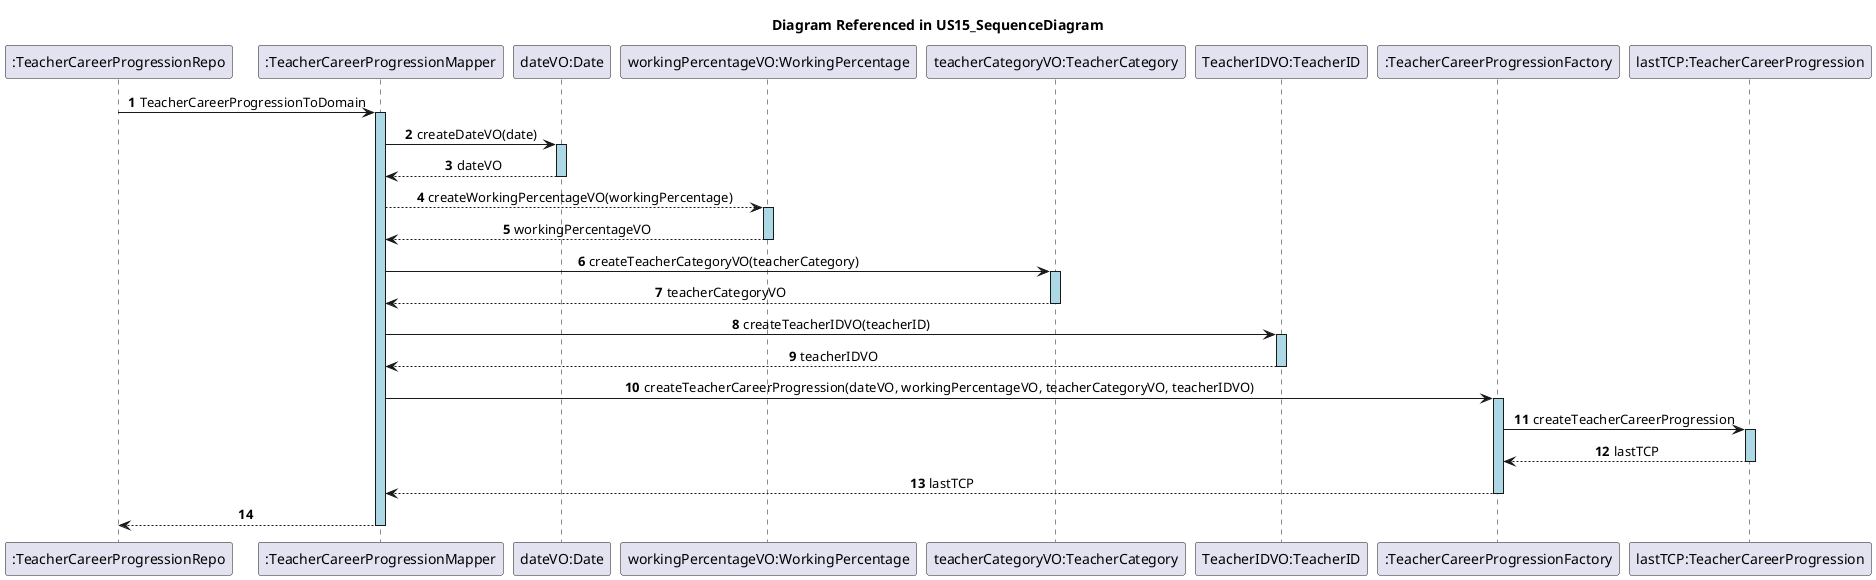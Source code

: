 @startuml
autonumber
skinparam sequenceMessageAlign center
skinparam sequenceLifeLineBackgroundColor lightblue
title Diagram Referenced in US15_SequenceDiagram

participant ":TeacherCareerProgressionRepo" as TCPRepo
participant ":TeacherCareerProgressionMapper" as TCPMapper
participant "dateVO:Date" as DateVO
participant "workingPercentageVO:WorkingPercentage" as WPVO
participant "teacherCategoryVO:TeacherCategory" as TCVO
participant "TeacherIDVO:TeacherID" as TID
participant ":TeacherCareerProgressionFactory" as TCPFactory
participant "lastTCP:TeacherCareerProgression" as TCP

TCPRepo -> TCPMapper : TeacherCareerProgressionToDomain
activate TCPMapper
TCPMapper -> DateVO : createDateVO(date)
activate DateVO
DateVO --> TCPMapper : dateVO
deactivate DateVO
TCPMapper --> WPVO : createWorkingPercentageVO(workingPercentage)
activate WPVO
WPVO --> TCPMapper : workingPercentageVO
deactivate WPVO
TCPMapper -> TCVO : createTeacherCategoryVO(teacherCategory)
activate TCVO
TCVO --> TCPMapper : teacherCategoryVO
deactivate TCVO
TCPMapper -> TID : createTeacherIDVO(teacherID)
activate TID
TID --> TCPMapper : teacherIDVO
deactivate TID

TCPMapper -> TCPFactory : createTeacherCareerProgression(dateVO, workingPercentageVO, teacherCategoryVO, teacherIDVO)
activate TCPFactory
TCPFactory -> TCP : createTeacherCareerProgression
activate TCP
TCP --> TCPFactory: lastTCP
deactivate TCP
TCPFactory --> TCPMapper : lastTCP
deactivate TCPFactory
TCPMapper --> TCPRepo
deactivate TCPMapper

@enduml